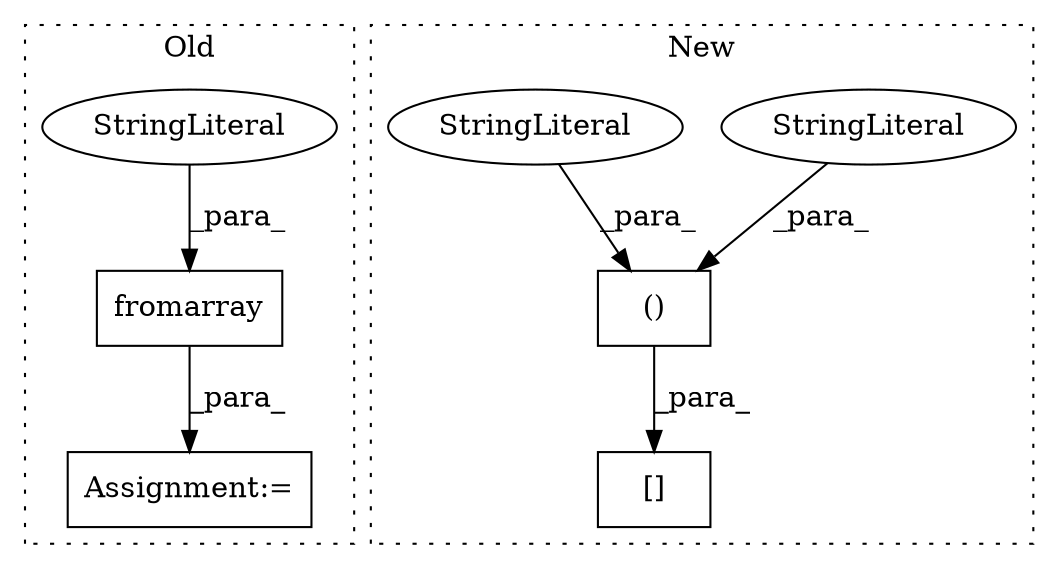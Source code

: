digraph G {
subgraph cluster0 {
1 [label="fromarray" a="32" s="1725,1762" l="10,1" shape="box"];
6 [label="Assignment:=" a="7" s="1808" l="1" shape="box"];
7 [label="StringLiteral" a="45" s="1757" l="5" shape="ellipse"];
label = "Old";
style="dotted";
}
subgraph cluster1 {
2 [label="[]" a="2" s="878,972" l="14,2" shape="box"];
3 [label="()" a="106" s="892" l="80" shape="box"];
4 [label="StringLiteral" a="45" s="892" l="22" shape="ellipse"];
5 [label="StringLiteral" a="45" s="927" l="16" shape="ellipse"];
label = "New";
style="dotted";
}
1 -> 6 [label="_para_"];
3 -> 2 [label="_para_"];
4 -> 3 [label="_para_"];
5 -> 3 [label="_para_"];
7 -> 1 [label="_para_"];
}
